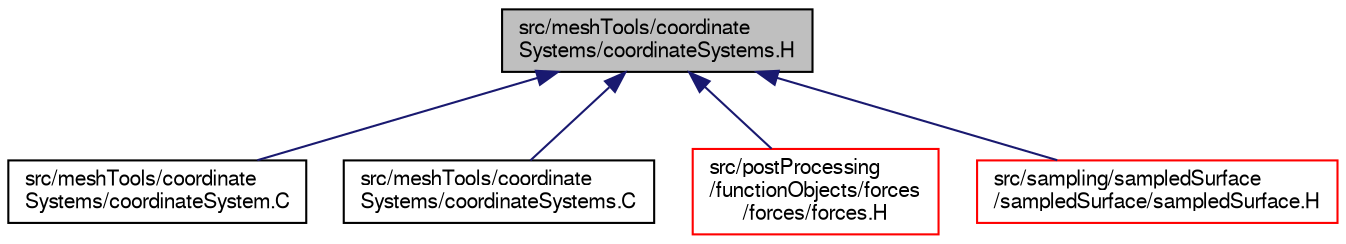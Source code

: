 digraph "src/meshTools/coordinateSystems/coordinateSystems.H"
{
  bgcolor="transparent";
  edge [fontname="FreeSans",fontsize="10",labelfontname="FreeSans",labelfontsize="10"];
  node [fontname="FreeSans",fontsize="10",shape=record];
  Node223 [label="src/meshTools/coordinate\lSystems/coordinateSystems.H",height=0.2,width=0.4,color="black", fillcolor="grey75", style="filled", fontcolor="black"];
  Node223 -> Node224 [dir="back",color="midnightblue",fontsize="10",style="solid",fontname="FreeSans"];
  Node224 [label="src/meshTools/coordinate\lSystems/coordinateSystem.C",height=0.2,width=0.4,color="black",URL="$a07517.html"];
  Node223 -> Node225 [dir="back",color="midnightblue",fontsize="10",style="solid",fontname="FreeSans"];
  Node225 [label="src/meshTools/coordinate\lSystems/coordinateSystems.C",height=0.2,width=0.4,color="black",URL="$a07526.html"];
  Node223 -> Node226 [dir="back",color="midnightblue",fontsize="10",style="solid",fontname="FreeSans"];
  Node226 [label="src/postProcessing\l/functionObjects/forces\l/forces/forces.H",height=0.2,width=0.4,color="red",URL="$a13511.html"];
  Node223 -> Node238 [dir="back",color="midnightblue",fontsize="10",style="solid",fontname="FreeSans"];
  Node238 [label="src/sampling/sampledSurface\l/sampledSurface/sampledSurface.H",height=0.2,width=0.4,color="red",URL="$a14777.html"];
}
